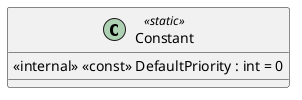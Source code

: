 @startuml
class Constant <<static>> {
    <<internal>> <<const>> DefaultPriority : int = 0
}
@enduml
